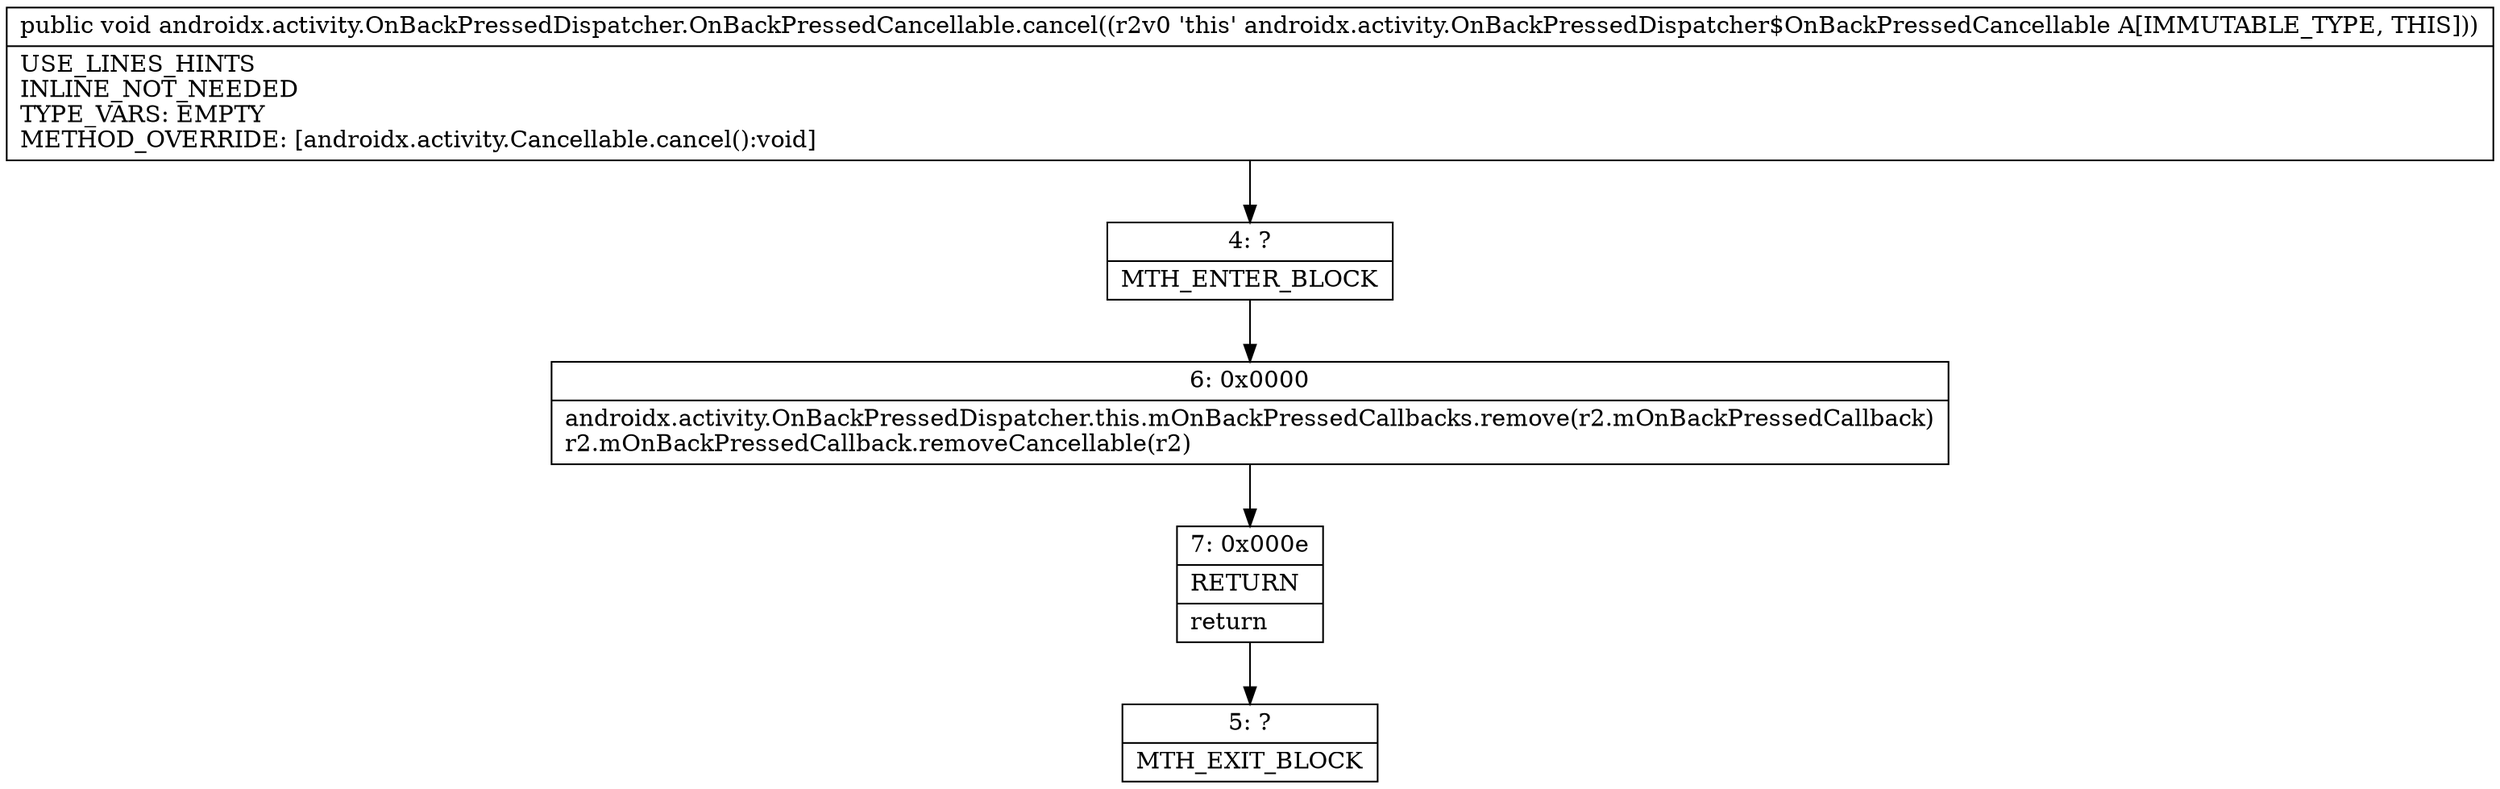 digraph "CFG forandroidx.activity.OnBackPressedDispatcher.OnBackPressedCancellable.cancel()V" {
Node_4 [shape=record,label="{4\:\ ?|MTH_ENTER_BLOCK\l}"];
Node_6 [shape=record,label="{6\:\ 0x0000|androidx.activity.OnBackPressedDispatcher.this.mOnBackPressedCallbacks.remove(r2.mOnBackPressedCallback)\lr2.mOnBackPressedCallback.removeCancellable(r2)\l}"];
Node_7 [shape=record,label="{7\:\ 0x000e|RETURN\l|return\l}"];
Node_5 [shape=record,label="{5\:\ ?|MTH_EXIT_BLOCK\l}"];
MethodNode[shape=record,label="{public void androidx.activity.OnBackPressedDispatcher.OnBackPressedCancellable.cancel((r2v0 'this' androidx.activity.OnBackPressedDispatcher$OnBackPressedCancellable A[IMMUTABLE_TYPE, THIS]))  | USE_LINES_HINTS\lINLINE_NOT_NEEDED\lTYPE_VARS: EMPTY\lMETHOD_OVERRIDE: [androidx.activity.Cancellable.cancel():void]\l}"];
MethodNode -> Node_4;Node_4 -> Node_6;
Node_6 -> Node_7;
Node_7 -> Node_5;
}

